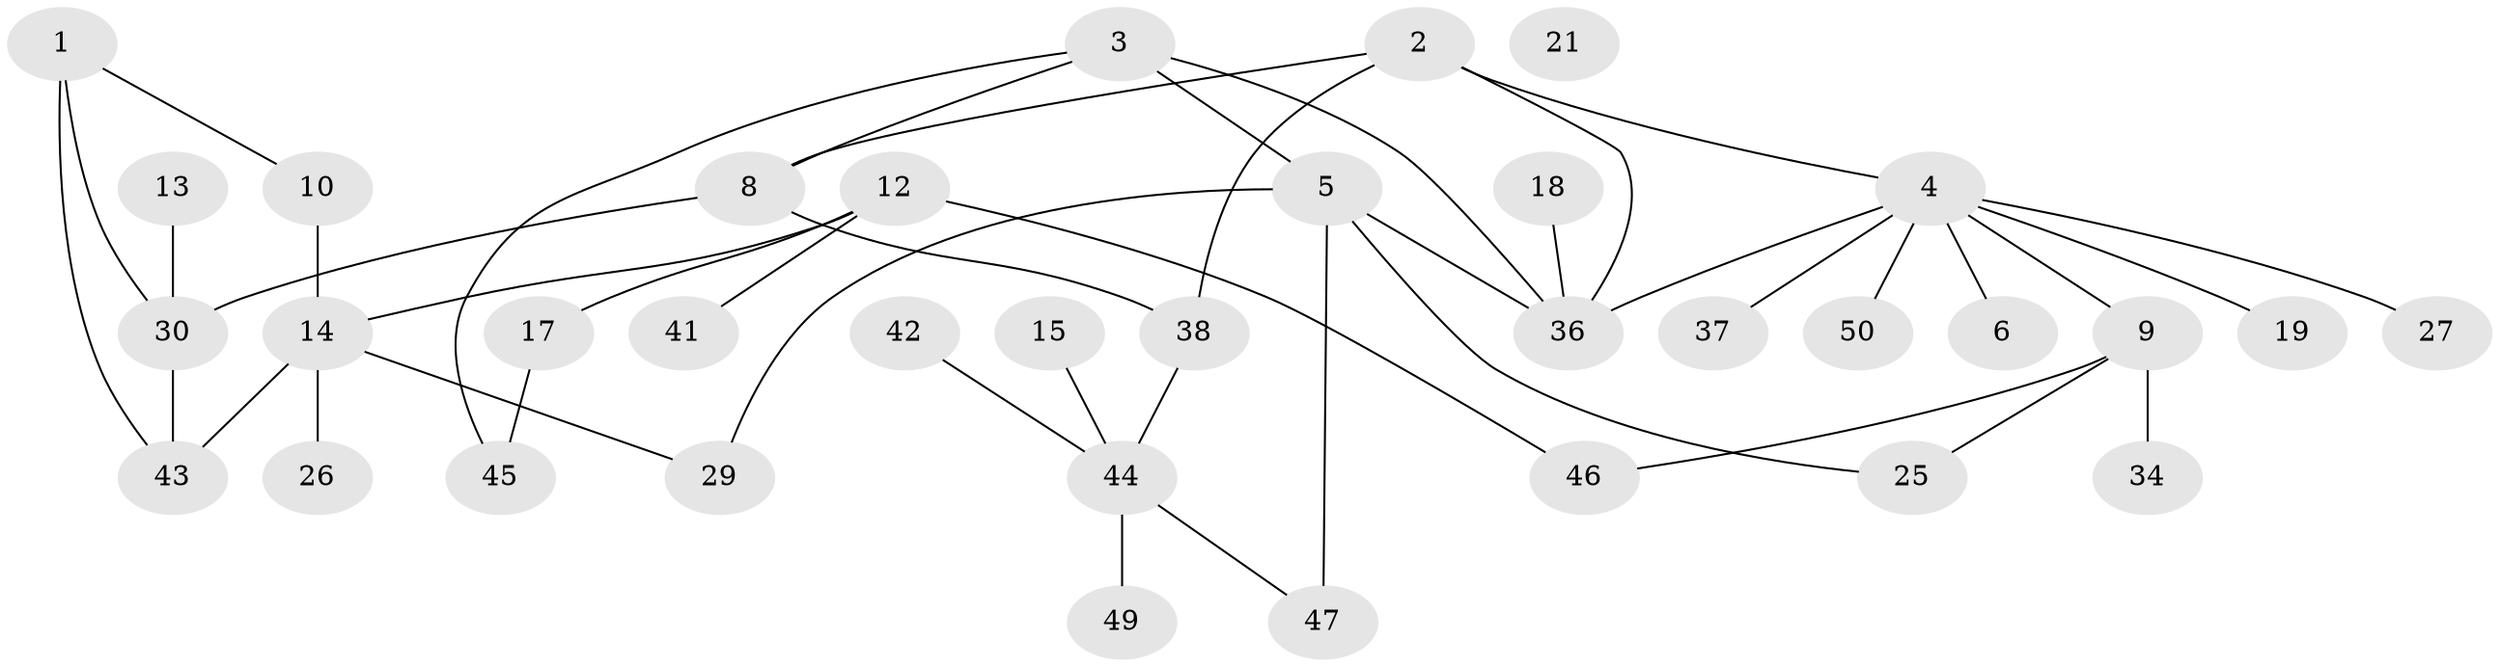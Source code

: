 // original degree distribution, {3: 0.3076923076923077, 5: 0.038461538461538464, 2: 0.23076923076923078, 1: 0.3076923076923077, 4: 0.11538461538461539}
// Generated by graph-tools (version 1.1) at 2025/41/03/06/25 10:41:21]
// undirected, 35 vertices, 44 edges
graph export_dot {
graph [start="1"]
  node [color=gray90,style=filled];
  1 [super="+48"];
  2 [super="+24"];
  3 [super="+11"];
  4 [super="+7"];
  5 [super="+23"];
  6 [super="+16"];
  8 [super="+31"];
  9 [super="+33"];
  10;
  12 [super="+28"];
  13;
  14 [super="+32"];
  15;
  17 [super="+22"];
  18 [super="+20"];
  19;
  21 [super="+39"];
  25;
  26 [super="+35"];
  27;
  29;
  30 [super="+52"];
  34;
  36 [super="+40"];
  37;
  38;
  41;
  42;
  43;
  44 [super="+51"];
  45;
  46;
  47;
  49;
  50;
  1 -- 10;
  1 -- 43;
  1 -- 30;
  2 -- 38;
  2 -- 4;
  2 -- 36;
  2 -- 8;
  3 -- 36;
  3 -- 45;
  3 -- 8;
  3 -- 5;
  4 -- 6;
  4 -- 27;
  4 -- 37;
  4 -- 50;
  4 -- 19;
  4 -- 9;
  4 -- 36;
  5 -- 29;
  5 -- 25;
  5 -- 47;
  5 -- 36;
  8 -- 38;
  8 -- 30;
  9 -- 34;
  9 -- 46;
  9 -- 25;
  10 -- 14;
  12 -- 41;
  12 -- 46;
  12 -- 17;
  12 -- 14;
  13 -- 30;
  14 -- 26;
  14 -- 43;
  14 -- 29;
  15 -- 44;
  17 -- 45;
  18 -- 36;
  30 -- 43;
  38 -- 44;
  42 -- 44;
  44 -- 49;
  44 -- 47;
}
